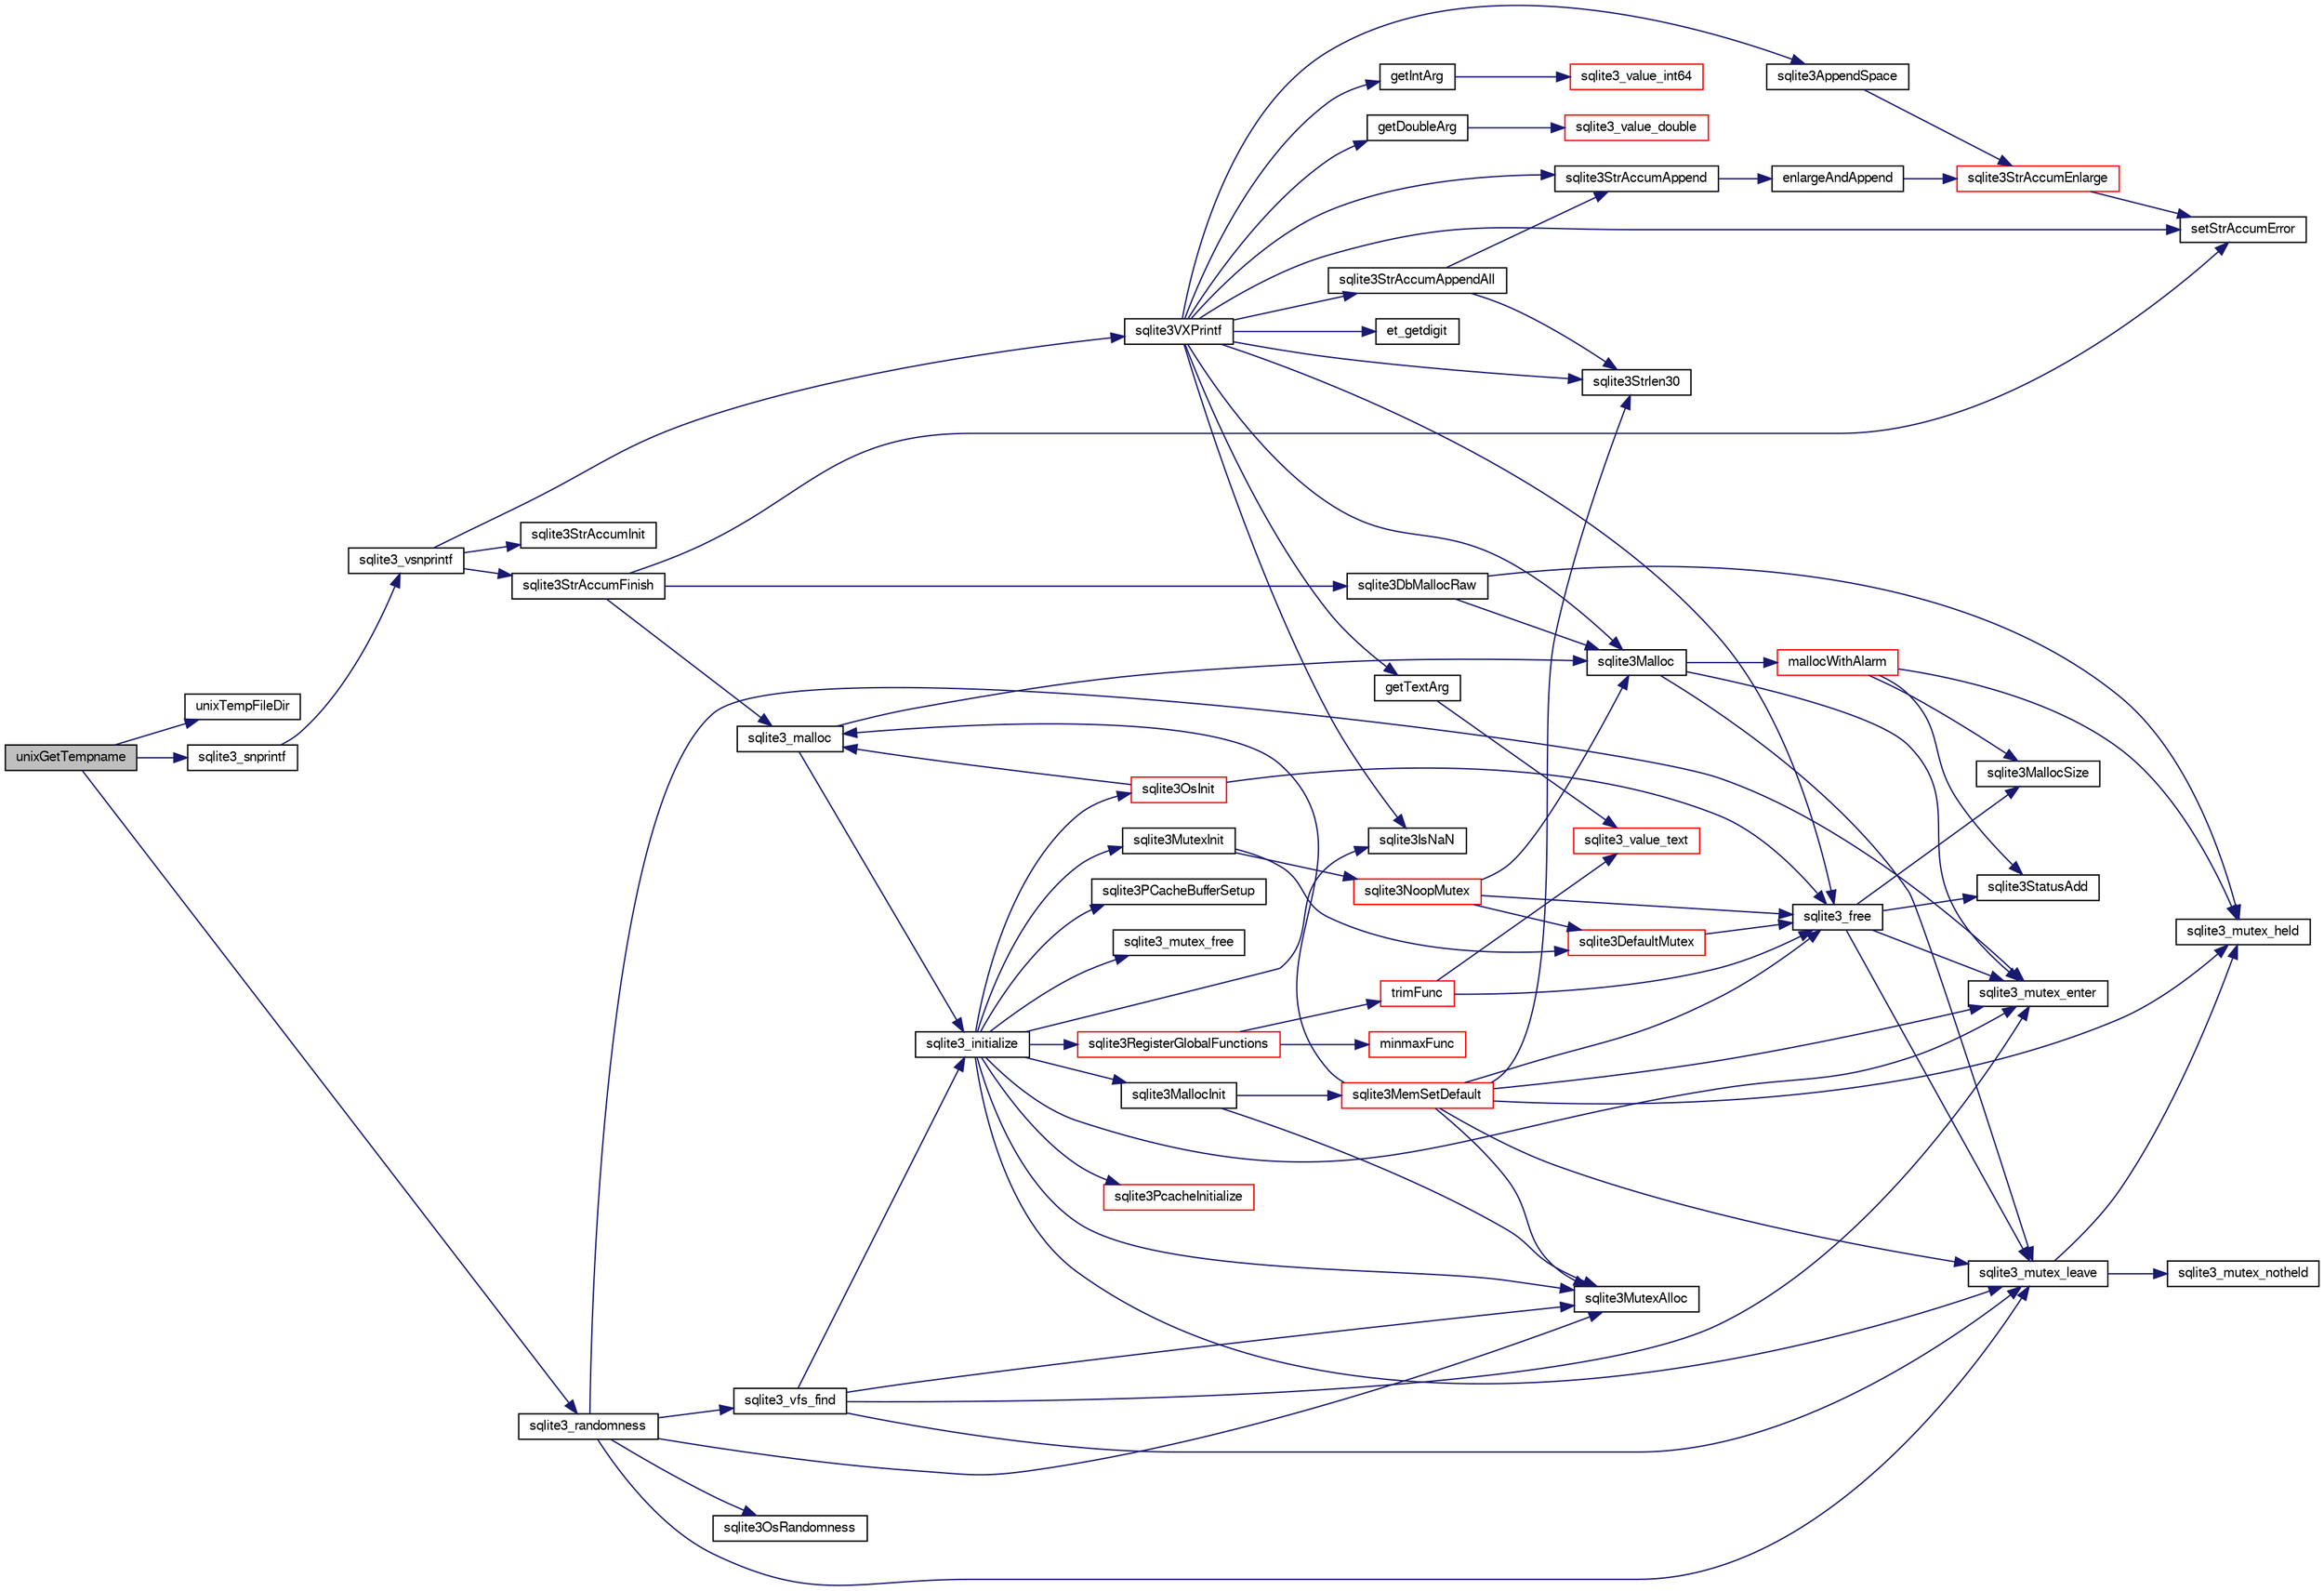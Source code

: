 digraph "unixGetTempname"
{
  edge [fontname="FreeSans",fontsize="10",labelfontname="FreeSans",labelfontsize="10"];
  node [fontname="FreeSans",fontsize="10",shape=record];
  rankdir="LR";
  Node847172 [label="unixGetTempname",height=0.2,width=0.4,color="black", fillcolor="grey75", style="filled", fontcolor="black"];
  Node847172 -> Node847173 [color="midnightblue",fontsize="10",style="solid",fontname="FreeSans"];
  Node847173 [label="unixTempFileDir",height=0.2,width=0.4,color="black", fillcolor="white", style="filled",URL="$sqlite3_8c.html#ac01d6bdb259b4aafddfc589d114614a4"];
  Node847172 -> Node847174 [color="midnightblue",fontsize="10",style="solid",fontname="FreeSans"];
  Node847174 [label="sqlite3_snprintf",height=0.2,width=0.4,color="black", fillcolor="white", style="filled",URL="$sqlite3_8c.html#aa2695a752e971577f5784122f2013c40"];
  Node847174 -> Node847175 [color="midnightblue",fontsize="10",style="solid",fontname="FreeSans"];
  Node847175 [label="sqlite3_vsnprintf",height=0.2,width=0.4,color="black", fillcolor="white", style="filled",URL="$sqlite3_8c.html#a0862c03aea71d62847e452aa655add42"];
  Node847175 -> Node847176 [color="midnightblue",fontsize="10",style="solid",fontname="FreeSans"];
  Node847176 [label="sqlite3StrAccumInit",height=0.2,width=0.4,color="black", fillcolor="white", style="filled",URL="$sqlite3_8c.html#aabf95e113b9d54d519cd15a56215f560"];
  Node847175 -> Node847177 [color="midnightblue",fontsize="10",style="solid",fontname="FreeSans"];
  Node847177 [label="sqlite3VXPrintf",height=0.2,width=0.4,color="black", fillcolor="white", style="filled",URL="$sqlite3_8c.html#a63c25806c9bd4a2b76f9a0eb232c6bde"];
  Node847177 -> Node847178 [color="midnightblue",fontsize="10",style="solid",fontname="FreeSans"];
  Node847178 [label="sqlite3StrAccumAppend",height=0.2,width=0.4,color="black", fillcolor="white", style="filled",URL="$sqlite3_8c.html#a56664fa33def33c5a5245b623441d5e0"];
  Node847178 -> Node847179 [color="midnightblue",fontsize="10",style="solid",fontname="FreeSans"];
  Node847179 [label="enlargeAndAppend",height=0.2,width=0.4,color="black", fillcolor="white", style="filled",URL="$sqlite3_8c.html#a25b21e61dc0883d849890eaa8a18088a"];
  Node847179 -> Node847180 [color="midnightblue",fontsize="10",style="solid",fontname="FreeSans"];
  Node847180 [label="sqlite3StrAccumEnlarge",height=0.2,width=0.4,color="red", fillcolor="white", style="filled",URL="$sqlite3_8c.html#a38976500a97c69d65086eeccca82dd96"];
  Node847180 -> Node847181 [color="midnightblue",fontsize="10",style="solid",fontname="FreeSans"];
  Node847181 [label="setStrAccumError",height=0.2,width=0.4,color="black", fillcolor="white", style="filled",URL="$sqlite3_8c.html#a3dc479a1fc8ba1ab8edfe51f8a0b102c"];
  Node847177 -> Node847450 [color="midnightblue",fontsize="10",style="solid",fontname="FreeSans"];
  Node847450 [label="getIntArg",height=0.2,width=0.4,color="black", fillcolor="white", style="filled",URL="$sqlite3_8c.html#abff258963dbd9205fb299851a64c67be"];
  Node847450 -> Node847334 [color="midnightblue",fontsize="10",style="solid",fontname="FreeSans"];
  Node847334 [label="sqlite3_value_int64",height=0.2,width=0.4,color="red", fillcolor="white", style="filled",URL="$sqlite3_8c.html#ab38d8627f4750672e72712df0b709e0d"];
  Node847177 -> Node847196 [color="midnightblue",fontsize="10",style="solid",fontname="FreeSans"];
  Node847196 [label="sqlite3Malloc",height=0.2,width=0.4,color="black", fillcolor="white", style="filled",URL="$sqlite3_8c.html#a361a2eaa846b1885f123abe46f5d8b2b"];
  Node847196 -> Node847190 [color="midnightblue",fontsize="10",style="solid",fontname="FreeSans"];
  Node847190 [label="sqlite3_mutex_enter",height=0.2,width=0.4,color="black", fillcolor="white", style="filled",URL="$sqlite3_8c.html#a1c12cde690bd89f104de5cbad12a6bf5"];
  Node847196 -> Node847197 [color="midnightblue",fontsize="10",style="solid",fontname="FreeSans"];
  Node847197 [label="mallocWithAlarm",height=0.2,width=0.4,color="red", fillcolor="white", style="filled",URL="$sqlite3_8c.html#ab070d5cf8e48ec8a6a43cf025d48598b"];
  Node847197 -> Node847184 [color="midnightblue",fontsize="10",style="solid",fontname="FreeSans"];
  Node847184 [label="sqlite3_mutex_held",height=0.2,width=0.4,color="black", fillcolor="white", style="filled",URL="$sqlite3_8c.html#acf77da68932b6bc163c5e68547ecc3e7"];
  Node847197 -> Node847187 [color="midnightblue",fontsize="10",style="solid",fontname="FreeSans"];
  Node847187 [label="sqlite3MallocSize",height=0.2,width=0.4,color="black", fillcolor="white", style="filled",URL="$sqlite3_8c.html#acf5d2a5f35270bafb050bd2def576955"];
  Node847197 -> Node847191 [color="midnightblue",fontsize="10",style="solid",fontname="FreeSans"];
  Node847191 [label="sqlite3StatusAdd",height=0.2,width=0.4,color="black", fillcolor="white", style="filled",URL="$sqlite3_8c.html#afa029f93586aeab4cc85360905dae9cd"];
  Node847196 -> Node847192 [color="midnightblue",fontsize="10",style="solid",fontname="FreeSans"];
  Node847192 [label="sqlite3_mutex_leave",height=0.2,width=0.4,color="black", fillcolor="white", style="filled",URL="$sqlite3_8c.html#a5838d235601dbd3c1fa993555c6bcc93"];
  Node847192 -> Node847184 [color="midnightblue",fontsize="10",style="solid",fontname="FreeSans"];
  Node847192 -> Node847193 [color="midnightblue",fontsize="10",style="solid",fontname="FreeSans"];
  Node847193 [label="sqlite3_mutex_notheld",height=0.2,width=0.4,color="black", fillcolor="white", style="filled",URL="$sqlite3_8c.html#a83967c837c1c000d3b5adcfaa688f5dc"];
  Node847177 -> Node847181 [color="midnightblue",fontsize="10",style="solid",fontname="FreeSans"];
  Node847177 -> Node847451 [color="midnightblue",fontsize="10",style="solid",fontname="FreeSans"];
  Node847451 [label="getDoubleArg",height=0.2,width=0.4,color="black", fillcolor="white", style="filled",URL="$sqlite3_8c.html#a1cf25120072c85bd261983b24c12c3d9"];
  Node847451 -> Node847338 [color="midnightblue",fontsize="10",style="solid",fontname="FreeSans"];
  Node847338 [label="sqlite3_value_double",height=0.2,width=0.4,color="red", fillcolor="white", style="filled",URL="$sqlite3_8c.html#a3e50c1a2dd484a8b6911c9d163816b88"];
  Node847177 -> Node847343 [color="midnightblue",fontsize="10",style="solid",fontname="FreeSans"];
  Node847343 [label="sqlite3IsNaN",height=0.2,width=0.4,color="black", fillcolor="white", style="filled",URL="$sqlite3_8c.html#aed4d78203877c3486765ccbc7feebb50"];
  Node847177 -> Node847263 [color="midnightblue",fontsize="10",style="solid",fontname="FreeSans"];
  Node847263 [label="sqlite3Strlen30",height=0.2,width=0.4,color="black", fillcolor="white", style="filled",URL="$sqlite3_8c.html#a3dcd80ba41f1a308193dee74857b62a7"];
  Node847177 -> Node847452 [color="midnightblue",fontsize="10",style="solid",fontname="FreeSans"];
  Node847452 [label="et_getdigit",height=0.2,width=0.4,color="black", fillcolor="white", style="filled",URL="$sqlite3_8c.html#a40c5a308749ad07cc2397a53e081bff0"];
  Node847177 -> Node847453 [color="midnightblue",fontsize="10",style="solid",fontname="FreeSans"];
  Node847453 [label="getTextArg",height=0.2,width=0.4,color="black", fillcolor="white", style="filled",URL="$sqlite3_8c.html#afbb41850423ef20071cefaab0431e04d"];
  Node847453 -> Node847268 [color="midnightblue",fontsize="10",style="solid",fontname="FreeSans"];
  Node847268 [label="sqlite3_value_text",height=0.2,width=0.4,color="red", fillcolor="white", style="filled",URL="$sqlite3_8c.html#aef2ace3239e6dd59c74110faa70f8171"];
  Node847177 -> Node847454 [color="midnightblue",fontsize="10",style="solid",fontname="FreeSans"];
  Node847454 [label="sqlite3StrAccumAppendAll",height=0.2,width=0.4,color="black", fillcolor="white", style="filled",URL="$sqlite3_8c.html#acaf8f3e4f99a3c3a4a77e9c987547289"];
  Node847454 -> Node847178 [color="midnightblue",fontsize="10",style="solid",fontname="FreeSans"];
  Node847454 -> Node847263 [color="midnightblue",fontsize="10",style="solid",fontname="FreeSans"];
  Node847177 -> Node847455 [color="midnightblue",fontsize="10",style="solid",fontname="FreeSans"];
  Node847455 [label="sqlite3AppendSpace",height=0.2,width=0.4,color="black", fillcolor="white", style="filled",URL="$sqlite3_8c.html#aefd38a5afc0020d4a93855c3ee7c63a8"];
  Node847455 -> Node847180 [color="midnightblue",fontsize="10",style="solid",fontname="FreeSans"];
  Node847177 -> Node847189 [color="midnightblue",fontsize="10",style="solid",fontname="FreeSans"];
  Node847189 [label="sqlite3_free",height=0.2,width=0.4,color="black", fillcolor="white", style="filled",URL="$sqlite3_8c.html#a6552349e36a8a691af5487999ab09519"];
  Node847189 -> Node847190 [color="midnightblue",fontsize="10",style="solid",fontname="FreeSans"];
  Node847189 -> Node847191 [color="midnightblue",fontsize="10",style="solid",fontname="FreeSans"];
  Node847189 -> Node847187 [color="midnightblue",fontsize="10",style="solid",fontname="FreeSans"];
  Node847189 -> Node847192 [color="midnightblue",fontsize="10",style="solid",fontname="FreeSans"];
  Node847175 -> Node847227 [color="midnightblue",fontsize="10",style="solid",fontname="FreeSans"];
  Node847227 [label="sqlite3StrAccumFinish",height=0.2,width=0.4,color="black", fillcolor="white", style="filled",URL="$sqlite3_8c.html#adb7f26b10ac1b847db6f000ef4c2e2ba"];
  Node847227 -> Node847195 [color="midnightblue",fontsize="10",style="solid",fontname="FreeSans"];
  Node847195 [label="sqlite3DbMallocRaw",height=0.2,width=0.4,color="black", fillcolor="white", style="filled",URL="$sqlite3_8c.html#abbe8be0cf7175e11ddc3e2218fad924e"];
  Node847195 -> Node847184 [color="midnightblue",fontsize="10",style="solid",fontname="FreeSans"];
  Node847195 -> Node847196 [color="midnightblue",fontsize="10",style="solid",fontname="FreeSans"];
  Node847227 -> Node847228 [color="midnightblue",fontsize="10",style="solid",fontname="FreeSans"];
  Node847228 [label="sqlite3_malloc",height=0.2,width=0.4,color="black", fillcolor="white", style="filled",URL="$sqlite3_8c.html#ac79dba55fc32b6a840cf5a9769bce7cd"];
  Node847228 -> Node847202 [color="midnightblue",fontsize="10",style="solid",fontname="FreeSans"];
  Node847202 [label="sqlite3_initialize",height=0.2,width=0.4,color="black", fillcolor="white", style="filled",URL="$sqlite3_8c.html#ab0c0ee2d5d4cf8b28e9572296a8861df"];
  Node847202 -> Node847203 [color="midnightblue",fontsize="10",style="solid",fontname="FreeSans"];
  Node847203 [label="sqlite3MutexInit",height=0.2,width=0.4,color="black", fillcolor="white", style="filled",URL="$sqlite3_8c.html#a7906afcdd1cdb3d0007eb932398a1158"];
  Node847203 -> Node847204 [color="midnightblue",fontsize="10",style="solid",fontname="FreeSans"];
  Node847204 [label="sqlite3DefaultMutex",height=0.2,width=0.4,color="red", fillcolor="white", style="filled",URL="$sqlite3_8c.html#ac895a71e325f9b2f9b862f737c17aca8"];
  Node847204 -> Node847189 [color="midnightblue",fontsize="10",style="solid",fontname="FreeSans"];
  Node847203 -> Node847213 [color="midnightblue",fontsize="10",style="solid",fontname="FreeSans"];
  Node847213 [label="sqlite3NoopMutex",height=0.2,width=0.4,color="red", fillcolor="white", style="filled",URL="$sqlite3_8c.html#a09742cde9ef371d94f8201d2cdb543e4"];
  Node847213 -> Node847196 [color="midnightblue",fontsize="10",style="solid",fontname="FreeSans"];
  Node847213 -> Node847189 [color="midnightblue",fontsize="10",style="solid",fontname="FreeSans"];
  Node847213 -> Node847204 [color="midnightblue",fontsize="10",style="solid",fontname="FreeSans"];
  Node847202 -> Node847221 [color="midnightblue",fontsize="10",style="solid",fontname="FreeSans"];
  Node847221 [label="sqlite3MutexAlloc",height=0.2,width=0.4,color="black", fillcolor="white", style="filled",URL="$sqlite3_8c.html#a0e3f432ee581f6876b590e7ad7e84e19"];
  Node847202 -> Node847190 [color="midnightblue",fontsize="10",style="solid",fontname="FreeSans"];
  Node847202 -> Node847222 [color="midnightblue",fontsize="10",style="solid",fontname="FreeSans"];
  Node847222 [label="sqlite3MallocInit",height=0.2,width=0.4,color="black", fillcolor="white", style="filled",URL="$sqlite3_8c.html#a9e06f9e7cad0d83ce80ab493c9533552"];
  Node847222 -> Node847223 [color="midnightblue",fontsize="10",style="solid",fontname="FreeSans"];
  Node847223 [label="sqlite3MemSetDefault",height=0.2,width=0.4,color="red", fillcolor="white", style="filled",URL="$sqlite3_8c.html#a162fbfd727e92c5f8f72625b5ff62549"];
  Node847223 -> Node847221 [color="midnightblue",fontsize="10",style="solid",fontname="FreeSans"];
  Node847223 -> Node847190 [color="midnightblue",fontsize="10",style="solid",fontname="FreeSans"];
  Node847223 -> Node847192 [color="midnightblue",fontsize="10",style="solid",fontname="FreeSans"];
  Node847223 -> Node847263 [color="midnightblue",fontsize="10",style="solid",fontname="FreeSans"];
  Node847223 -> Node847184 [color="midnightblue",fontsize="10",style="solid",fontname="FreeSans"];
  Node847223 -> Node847228 [color="midnightblue",fontsize="10",style="solid",fontname="FreeSans"];
  Node847223 -> Node847189 [color="midnightblue",fontsize="10",style="solid",fontname="FreeSans"];
  Node847222 -> Node847221 [color="midnightblue",fontsize="10",style="solid",fontname="FreeSans"];
  Node847202 -> Node847192 [color="midnightblue",fontsize="10",style="solid",fontname="FreeSans"];
  Node847202 -> Node847265 [color="midnightblue",fontsize="10",style="solid",fontname="FreeSans"];
  Node847265 [label="sqlite3RegisterGlobalFunctions",height=0.2,width=0.4,color="red", fillcolor="white", style="filled",URL="$sqlite3_8c.html#a9f75bd111010f29e1b8d74344473c4ec"];
  Node847265 -> Node847266 [color="midnightblue",fontsize="10",style="solid",fontname="FreeSans"];
  Node847266 [label="trimFunc",height=0.2,width=0.4,color="red", fillcolor="white", style="filled",URL="$sqlite3_8c.html#afad56dbe7f08139a630156e644b14704"];
  Node847266 -> Node847268 [color="midnightblue",fontsize="10",style="solid",fontname="FreeSans"];
  Node847266 -> Node847189 [color="midnightblue",fontsize="10",style="solid",fontname="FreeSans"];
  Node847265 -> Node847298 [color="midnightblue",fontsize="10",style="solid",fontname="FreeSans"];
  Node847298 [label="minmaxFunc",height=0.2,width=0.4,color="red", fillcolor="white", style="filled",URL="$sqlite3_8c.html#a4d00f48b948fd73cb70bcfd1efc0bfb0"];
  Node847202 -> Node847443 [color="midnightblue",fontsize="10",style="solid",fontname="FreeSans"];
  Node847443 [label="sqlite3PcacheInitialize",height=0.2,width=0.4,color="red", fillcolor="white", style="filled",URL="$sqlite3_8c.html#a2902c61ddc88bea002c4d69fe4052b1f"];
  Node847202 -> Node847444 [color="midnightblue",fontsize="10",style="solid",fontname="FreeSans"];
  Node847444 [label="sqlite3OsInit",height=0.2,width=0.4,color="red", fillcolor="white", style="filled",URL="$sqlite3_8c.html#afeaa886fe1ca086a30fd278b1d069762"];
  Node847444 -> Node847228 [color="midnightblue",fontsize="10",style="solid",fontname="FreeSans"];
  Node847444 -> Node847189 [color="midnightblue",fontsize="10",style="solid",fontname="FreeSans"];
  Node847202 -> Node847448 [color="midnightblue",fontsize="10",style="solid",fontname="FreeSans"];
  Node847448 [label="sqlite3PCacheBufferSetup",height=0.2,width=0.4,color="black", fillcolor="white", style="filled",URL="$sqlite3_8c.html#ad18a1eebefdfbc4254f473f7b0101937"];
  Node847202 -> Node847449 [color="midnightblue",fontsize="10",style="solid",fontname="FreeSans"];
  Node847449 [label="sqlite3_mutex_free",height=0.2,width=0.4,color="black", fillcolor="white", style="filled",URL="$sqlite3_8c.html#a2db2e72e08f6873afa9c61b0ec726fec"];
  Node847202 -> Node847343 [color="midnightblue",fontsize="10",style="solid",fontname="FreeSans"];
  Node847228 -> Node847196 [color="midnightblue",fontsize="10",style="solid",fontname="FreeSans"];
  Node847227 -> Node847181 [color="midnightblue",fontsize="10",style="solid",fontname="FreeSans"];
  Node847172 -> Node847351 [color="midnightblue",fontsize="10",style="solid",fontname="FreeSans"];
  Node847351 [label="sqlite3_randomness",height=0.2,width=0.4,color="black", fillcolor="white", style="filled",URL="$sqlite3_8c.html#aa452ad88657d4606e137b09c4e9315c7"];
  Node847351 -> Node847221 [color="midnightblue",fontsize="10",style="solid",fontname="FreeSans"];
  Node847351 -> Node847190 [color="midnightblue",fontsize="10",style="solid",fontname="FreeSans"];
  Node847351 -> Node847192 [color="midnightblue",fontsize="10",style="solid",fontname="FreeSans"];
  Node847351 -> Node847352 [color="midnightblue",fontsize="10",style="solid",fontname="FreeSans"];
  Node847352 [label="sqlite3OsRandomness",height=0.2,width=0.4,color="black", fillcolor="white", style="filled",URL="$sqlite3_8c.html#a52a1d01825b7a8a222227bcd0b68d88d"];
  Node847351 -> Node847353 [color="midnightblue",fontsize="10",style="solid",fontname="FreeSans"];
  Node847353 [label="sqlite3_vfs_find",height=0.2,width=0.4,color="black", fillcolor="white", style="filled",URL="$sqlite3_8c.html#a009b28f3d275077f7bb7f3ef37de6095"];
  Node847353 -> Node847202 [color="midnightblue",fontsize="10",style="solid",fontname="FreeSans"];
  Node847353 -> Node847221 [color="midnightblue",fontsize="10",style="solid",fontname="FreeSans"];
  Node847353 -> Node847190 [color="midnightblue",fontsize="10",style="solid",fontname="FreeSans"];
  Node847353 -> Node847192 [color="midnightblue",fontsize="10",style="solid",fontname="FreeSans"];
}
